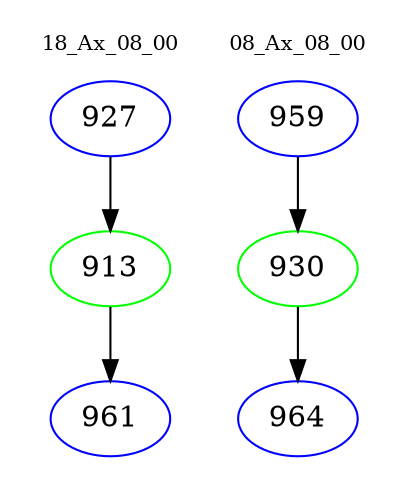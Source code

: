 digraph{
subgraph cluster_0 {
color = white
label = "18_Ax_08_00";
fontsize=10;
T0_927 [label="927", color="blue"]
T0_927 -> T0_913 [color="black"]
T0_913 [label="913", color="green"]
T0_913 -> T0_961 [color="black"]
T0_961 [label="961", color="blue"]
}
subgraph cluster_1 {
color = white
label = "08_Ax_08_00";
fontsize=10;
T1_959 [label="959", color="blue"]
T1_959 -> T1_930 [color="black"]
T1_930 [label="930", color="green"]
T1_930 -> T1_964 [color="black"]
T1_964 [label="964", color="blue"]
}
}
